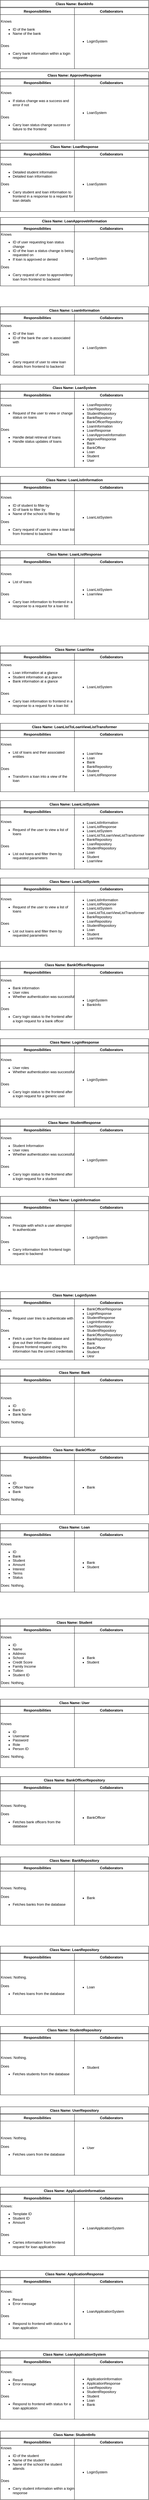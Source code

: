 <mxfile version="14.7.7" type="device"><diagram id="I1L79uEbtIyQmT-aTAk7" name="Page-1"><mxGraphModel dx="1117" dy="539" grid="1" gridSize="10" guides="1" tooltips="1" connect="1" arrows="1" fold="1" page="1" pageScale="1" pageWidth="850" pageHeight="1100" math="0" shadow="0"><root><mxCell id="0"/><mxCell id="1" parent="0"/><mxCell id="klX9z0tiZ3NOGeeP9nw8-1" value="Class Name: BankInfo" style="swimlane;" vertex="1" parent="1"><mxGeometry x="90" y="100" width="500" height="230" as="geometry"/></mxCell><mxCell id="klX9z0tiZ3NOGeeP9nw8-2" value="Collaborators" style="swimlane;" vertex="1" parent="klX9z0tiZ3NOGeeP9nw8-1"><mxGeometry x="250" y="25" width="250" height="205" as="geometry"/></mxCell><mxCell id="klX9z0tiZ3NOGeeP9nw8-3" value="&lt;ul&gt;&lt;li&gt;LoginSystem&lt;/li&gt;&lt;/ul&gt;" style="text;html=1;strokeColor=none;fillColor=none;align=left;verticalAlign=middle;whiteSpace=wrap;rounded=0;" vertex="1" parent="klX9z0tiZ3NOGeeP9nw8-2"><mxGeometry y="25" width="250" height="175" as="geometry"/></mxCell><mxCell id="klX9z0tiZ3NOGeeP9nw8-4" value="Responsibilities" style="swimlane;" vertex="1" parent="klX9z0tiZ3NOGeeP9nw8-1"><mxGeometry y="25" width="250" height="205" as="geometry"/></mxCell><mxCell id="klX9z0tiZ3NOGeeP9nw8-5" value="Knows&lt;br&gt;&lt;ul&gt;&lt;li&gt;ID of the bank&lt;/li&gt;&lt;li&gt;Name of the bank&lt;/li&gt;&lt;/ul&gt;&lt;br&gt;Does&lt;br&gt;&lt;ul&gt;&lt;li&gt;Carry bank information within a login response&lt;/li&gt;&lt;/ul&gt;" style="text;html=1;strokeColor=none;fillColor=none;align=left;verticalAlign=middle;whiteSpace=wrap;rounded=0;" vertex="1" parent="klX9z0tiZ3NOGeeP9nw8-4"><mxGeometry y="25" width="250" height="175" as="geometry"/></mxCell><mxCell id="klX9z0tiZ3NOGeeP9nw8-6" value="Class Name: ApproveResponse" style="swimlane;" vertex="1" parent="1"><mxGeometry x="90" y="340" width="500" height="230" as="geometry"/></mxCell><mxCell id="klX9z0tiZ3NOGeeP9nw8-7" value="Collaborators" style="swimlane;" vertex="1" parent="klX9z0tiZ3NOGeeP9nw8-6"><mxGeometry x="250" y="25" width="250" height="205" as="geometry"/></mxCell><mxCell id="klX9z0tiZ3NOGeeP9nw8-8" value="&lt;ul&gt;&lt;li&gt;LoanSystem&lt;/li&gt;&lt;/ul&gt;" style="text;html=1;strokeColor=none;fillColor=none;align=left;verticalAlign=middle;whiteSpace=wrap;rounded=0;" vertex="1" parent="klX9z0tiZ3NOGeeP9nw8-7"><mxGeometry y="25" width="250" height="175" as="geometry"/></mxCell><mxCell id="klX9z0tiZ3NOGeeP9nw8-9" value="Responsibilities" style="swimlane;" vertex="1" parent="klX9z0tiZ3NOGeeP9nw8-6"><mxGeometry y="25" width="250" height="205" as="geometry"/></mxCell><mxCell id="klX9z0tiZ3NOGeeP9nw8-10" value="Knows&lt;br&gt;&lt;ul&gt;&lt;li&gt;If status change was a success and error if not&lt;/li&gt;&lt;/ul&gt;&lt;br&gt;Does&lt;br&gt;&lt;ul&gt;&lt;li&gt;Carry loan status change success or failure to the frontend&lt;/li&gt;&lt;/ul&gt;" style="text;html=1;strokeColor=none;fillColor=none;align=left;verticalAlign=middle;whiteSpace=wrap;rounded=0;" vertex="1" parent="klX9z0tiZ3NOGeeP9nw8-9"><mxGeometry y="25" width="250" height="175" as="geometry"/></mxCell><mxCell id="klX9z0tiZ3NOGeeP9nw8-11" value="Class Name: LoanResponse" style="swimlane;" vertex="1" parent="1"><mxGeometry x="90" y="580" width="500" height="230" as="geometry"/></mxCell><mxCell id="klX9z0tiZ3NOGeeP9nw8-12" value="Collaborators" style="swimlane;" vertex="1" parent="klX9z0tiZ3NOGeeP9nw8-11"><mxGeometry x="250" y="25" width="250" height="205" as="geometry"/></mxCell><mxCell id="klX9z0tiZ3NOGeeP9nw8-13" value="&lt;ul&gt;&lt;li&gt;LoanSystem&lt;/li&gt;&lt;/ul&gt;" style="text;html=1;strokeColor=none;fillColor=none;align=left;verticalAlign=middle;whiteSpace=wrap;rounded=0;" vertex="1" parent="klX9z0tiZ3NOGeeP9nw8-12"><mxGeometry y="25" width="250" height="175" as="geometry"/></mxCell><mxCell id="klX9z0tiZ3NOGeeP9nw8-14" value="Responsibilities" style="swimlane;" vertex="1" parent="klX9z0tiZ3NOGeeP9nw8-11"><mxGeometry y="25" width="250" height="205" as="geometry"/></mxCell><mxCell id="klX9z0tiZ3NOGeeP9nw8-15" value="Knows&lt;br&gt;&lt;ul&gt;&lt;li&gt;Detailed student information&lt;/li&gt;&lt;li&gt;Detailed loan information&lt;/li&gt;&lt;/ul&gt;Does&lt;br&gt;&lt;ul&gt;&lt;li&gt;Carry student and loan information to frontend in a response to a request for loan details&lt;/li&gt;&lt;/ul&gt;" style="text;html=1;strokeColor=none;fillColor=none;align=left;verticalAlign=middle;whiteSpace=wrap;rounded=0;" vertex="1" parent="klX9z0tiZ3NOGeeP9nw8-14"><mxGeometry y="25" width="250" height="175" as="geometry"/></mxCell><mxCell id="klX9z0tiZ3NOGeeP9nw8-16" value="Class Name: LoanApproveInformation" style="swimlane;" vertex="1" parent="1"><mxGeometry x="90" y="830" width="500" height="230" as="geometry"/></mxCell><mxCell id="klX9z0tiZ3NOGeeP9nw8-17" value="Collaborators" style="swimlane;" vertex="1" parent="klX9z0tiZ3NOGeeP9nw8-16"><mxGeometry x="250" y="25" width="250" height="205" as="geometry"/></mxCell><mxCell id="klX9z0tiZ3NOGeeP9nw8-18" value="&lt;ul&gt;&lt;li&gt;LoanSystem&lt;/li&gt;&lt;/ul&gt;" style="text;html=1;strokeColor=none;fillColor=none;align=left;verticalAlign=middle;whiteSpace=wrap;rounded=0;" vertex="1" parent="klX9z0tiZ3NOGeeP9nw8-17"><mxGeometry y="25" width="250" height="175" as="geometry"/></mxCell><mxCell id="klX9z0tiZ3NOGeeP9nw8-19" value="Responsibilities" style="swimlane;" vertex="1" parent="klX9z0tiZ3NOGeeP9nw8-16"><mxGeometry y="25" width="250" height="205" as="geometry"/></mxCell><mxCell id="klX9z0tiZ3NOGeeP9nw8-20" value="Knows&lt;br&gt;&lt;ul&gt;&lt;li&gt;ID of user requesting loan status change&lt;/li&gt;&lt;li&gt;ID of the loan a status change is being requested on&lt;/li&gt;&lt;li&gt;If loan is approved or denied&lt;/li&gt;&lt;/ul&gt;Does&lt;br&gt;&lt;ul&gt;&lt;li&gt;Carry request of user to approve/deny loan from frontend to backend&lt;/li&gt;&lt;/ul&gt;" style="text;html=1;strokeColor=none;fillColor=none;align=left;verticalAlign=middle;whiteSpace=wrap;rounded=0;" vertex="1" parent="klX9z0tiZ3NOGeeP9nw8-19"><mxGeometry y="25" width="250" height="175" as="geometry"/></mxCell><mxCell id="klX9z0tiZ3NOGeeP9nw8-21" value="Class Name: LoanInformation" style="swimlane;" vertex="1" parent="1"><mxGeometry x="90" y="1130" width="500" height="230" as="geometry"/></mxCell><mxCell id="klX9z0tiZ3NOGeeP9nw8-22" value="Collaborators" style="swimlane;" vertex="1" parent="klX9z0tiZ3NOGeeP9nw8-21"><mxGeometry x="250" y="25" width="250" height="205" as="geometry"/></mxCell><mxCell id="klX9z0tiZ3NOGeeP9nw8-23" value="&lt;ul&gt;&lt;li&gt;LoanSystem&lt;/li&gt;&lt;/ul&gt;" style="text;html=1;strokeColor=none;fillColor=none;align=left;verticalAlign=middle;whiteSpace=wrap;rounded=0;" vertex="1" parent="klX9z0tiZ3NOGeeP9nw8-22"><mxGeometry y="25" width="250" height="175" as="geometry"/></mxCell><mxCell id="klX9z0tiZ3NOGeeP9nw8-24" value="Responsibilities" style="swimlane;" vertex="1" parent="klX9z0tiZ3NOGeeP9nw8-21"><mxGeometry y="25" width="250" height="205" as="geometry"/></mxCell><mxCell id="klX9z0tiZ3NOGeeP9nw8-25" value="Knows&lt;br&gt;&lt;ul&gt;&lt;li&gt;ID of the loan&lt;/li&gt;&lt;li&gt;ID of the bank the user is associated with&lt;/li&gt;&lt;/ul&gt;&lt;br&gt;Does&lt;br&gt;&lt;ul&gt;&lt;li&gt;Carry request of user to view loan details from frontend to backend&lt;/li&gt;&lt;/ul&gt;" style="text;html=1;strokeColor=none;fillColor=none;align=left;verticalAlign=middle;whiteSpace=wrap;rounded=0;" vertex="1" parent="klX9z0tiZ3NOGeeP9nw8-24"><mxGeometry y="25" width="250" height="175" as="geometry"/></mxCell><mxCell id="klX9z0tiZ3NOGeeP9nw8-26" value="Class Name: LoanSystem" style="swimlane;" vertex="1" parent="1"><mxGeometry x="90" y="1390" width="500" height="280" as="geometry"/></mxCell><mxCell id="klX9z0tiZ3NOGeeP9nw8-27" value="Collaborators" style="swimlane;" vertex="1" parent="klX9z0tiZ3NOGeeP9nw8-26"><mxGeometry x="250" y="25" width="250" height="255" as="geometry"/></mxCell><mxCell id="klX9z0tiZ3NOGeeP9nw8-28" value="&lt;ul&gt;&lt;li&gt;LoanRepository&lt;/li&gt;&lt;li&gt;UserRepository&lt;/li&gt;&lt;li&gt;StudentRepository&lt;/li&gt;&lt;li&gt;BankRepository&lt;/li&gt;&lt;li&gt;BankOfficerRepository&lt;/li&gt;&lt;li&gt;LoanInformation&lt;/li&gt;&lt;li&gt;LoanResponse&lt;/li&gt;&lt;li&gt;LoanApproveInformation&lt;/li&gt;&lt;li&gt;ApproveResponse&lt;/li&gt;&lt;li&gt;Bank&lt;/li&gt;&lt;li&gt;BankOfficer&lt;/li&gt;&lt;li&gt;Loan&lt;/li&gt;&lt;li&gt;Student&lt;/li&gt;&lt;li&gt;User&lt;/li&gt;&lt;/ul&gt;" style="text;html=1;strokeColor=none;fillColor=none;align=left;verticalAlign=middle;whiteSpace=wrap;rounded=0;" vertex="1" parent="klX9z0tiZ3NOGeeP9nw8-27"><mxGeometry y="25" width="250" height="225" as="geometry"/></mxCell><mxCell id="klX9z0tiZ3NOGeeP9nw8-29" value="Responsibilities" style="swimlane;" vertex="1" parent="klX9z0tiZ3NOGeeP9nw8-26"><mxGeometry y="25" width="250" height="255" as="geometry"/></mxCell><mxCell id="klX9z0tiZ3NOGeeP9nw8-30" value="Knows&lt;br&gt;&lt;ul&gt;&lt;li&gt;Request of the user to view or change status on loans&lt;/li&gt;&lt;/ul&gt;&lt;br&gt;Does&lt;br&gt;&lt;ul&gt;&lt;li&gt;Handle detail retrieval of loans&lt;/li&gt;&lt;li&gt;Handle status updates of loans&lt;/li&gt;&lt;/ul&gt;" style="text;html=1;strokeColor=none;fillColor=none;align=left;verticalAlign=middle;whiteSpace=wrap;rounded=0;" vertex="1" parent="klX9z0tiZ3NOGeeP9nw8-29"><mxGeometry y="25" width="250" height="175" as="geometry"/></mxCell><mxCell id="klX9z0tiZ3NOGeeP9nw8-81" value="Class Name: LoanListInformation" style="swimlane;" vertex="1" parent="1"><mxGeometry x="90" y="1700" width="500" height="230" as="geometry"/></mxCell><mxCell id="klX9z0tiZ3NOGeeP9nw8-82" value="Collaborators" style="swimlane;" vertex="1" parent="klX9z0tiZ3NOGeeP9nw8-81"><mxGeometry x="250" y="25" width="250" height="205" as="geometry"/></mxCell><mxCell id="klX9z0tiZ3NOGeeP9nw8-83" value="&lt;ul&gt;&lt;li&gt;LoanListSystem&lt;/li&gt;&lt;/ul&gt;" style="text;html=1;strokeColor=none;fillColor=none;align=left;verticalAlign=middle;whiteSpace=wrap;rounded=0;" vertex="1" parent="klX9z0tiZ3NOGeeP9nw8-82"><mxGeometry y="25" width="250" height="175" as="geometry"/></mxCell><mxCell id="klX9z0tiZ3NOGeeP9nw8-84" value="Responsibilities" style="swimlane;" vertex="1" parent="klX9z0tiZ3NOGeeP9nw8-81"><mxGeometry y="25" width="250" height="205" as="geometry"/></mxCell><mxCell id="klX9z0tiZ3NOGeeP9nw8-85" value="Knows&lt;br&gt;&lt;ul&gt;&lt;li&gt;ID of student to filter by&lt;/li&gt;&lt;li&gt;ID of bank to filter by&lt;/li&gt;&lt;li&gt;Name of the school to filter by&lt;/li&gt;&lt;/ul&gt;Does&lt;br&gt;&lt;ul&gt;&lt;li&gt;Carry request of user to view a loan list from frontend to backend&lt;/li&gt;&lt;/ul&gt;" style="text;html=1;strokeColor=none;fillColor=none;align=left;verticalAlign=middle;whiteSpace=wrap;rounded=0;" vertex="1" parent="klX9z0tiZ3NOGeeP9nw8-84"><mxGeometry y="25" width="250" height="175" as="geometry"/></mxCell><mxCell id="klX9z0tiZ3NOGeeP9nw8-86" value="Class Name: LoanListResponse" style="swimlane;" vertex="1" parent="1"><mxGeometry x="90" y="1950" width="500" height="230" as="geometry"/></mxCell><mxCell id="klX9z0tiZ3NOGeeP9nw8-87" value="Collaborators" style="swimlane;" vertex="1" parent="klX9z0tiZ3NOGeeP9nw8-86"><mxGeometry x="250" y="25" width="250" height="205" as="geometry"/></mxCell><mxCell id="klX9z0tiZ3NOGeeP9nw8-88" value="&lt;ul&gt;&lt;li&gt;LoanListSystem&lt;/li&gt;&lt;li&gt;LoanView&lt;/li&gt;&lt;/ul&gt;" style="text;html=1;strokeColor=none;fillColor=none;align=left;verticalAlign=middle;whiteSpace=wrap;rounded=0;" vertex="1" parent="klX9z0tiZ3NOGeeP9nw8-87"><mxGeometry y="25" width="250" height="175" as="geometry"/></mxCell><mxCell id="klX9z0tiZ3NOGeeP9nw8-89" value="Responsibilities" style="swimlane;" vertex="1" parent="klX9z0tiZ3NOGeeP9nw8-86"><mxGeometry y="25" width="250" height="205" as="geometry"/></mxCell><mxCell id="klX9z0tiZ3NOGeeP9nw8-90" value="Knows&lt;br&gt;&lt;ul&gt;&lt;li&gt;List of loans&lt;/li&gt;&lt;/ul&gt;&lt;br&gt;Does&lt;br&gt;&lt;ul&gt;&lt;li&gt;Carry loan information to frontend in a response to a request for a loan list&lt;/li&gt;&lt;/ul&gt;" style="text;html=1;strokeColor=none;fillColor=none;align=left;verticalAlign=middle;whiteSpace=wrap;rounded=0;" vertex="1" parent="klX9z0tiZ3NOGeeP9nw8-89"><mxGeometry y="25" width="250" height="175" as="geometry"/></mxCell><mxCell id="klX9z0tiZ3NOGeeP9nw8-91" value="Class Name: LoanView" style="swimlane;" vertex="1" parent="1"><mxGeometry x="90" y="2270" width="500" height="230" as="geometry"/></mxCell><mxCell id="klX9z0tiZ3NOGeeP9nw8-92" value="Collaborators" style="swimlane;" vertex="1" parent="klX9z0tiZ3NOGeeP9nw8-91"><mxGeometry x="250" y="25" width="250" height="205" as="geometry"/></mxCell><mxCell id="klX9z0tiZ3NOGeeP9nw8-93" value="&lt;ul&gt;&lt;li&gt;LoanListSystem&lt;br&gt;&lt;/li&gt;&lt;/ul&gt;" style="text;html=1;strokeColor=none;fillColor=none;align=left;verticalAlign=middle;whiteSpace=wrap;rounded=0;" vertex="1" parent="klX9z0tiZ3NOGeeP9nw8-92"><mxGeometry y="25" width="250" height="175" as="geometry"/></mxCell><mxCell id="klX9z0tiZ3NOGeeP9nw8-94" value="Responsibilities" style="swimlane;" vertex="1" parent="klX9z0tiZ3NOGeeP9nw8-91"><mxGeometry y="25" width="250" height="205" as="geometry"/></mxCell><mxCell id="klX9z0tiZ3NOGeeP9nw8-95" value="Knows&lt;br&gt;&lt;ul&gt;&lt;li&gt;Loan information at a glance&lt;/li&gt;&lt;li&gt;Student information at a glance&lt;/li&gt;&lt;li&gt;Bank information at a glance&lt;/li&gt;&lt;/ul&gt;&lt;br&gt;Does&lt;br&gt;&lt;ul&gt;&lt;li&gt;Carry loan information to frontend in a response to a request for a loan list&lt;/li&gt;&lt;/ul&gt;" style="text;html=1;strokeColor=none;fillColor=none;align=left;verticalAlign=middle;whiteSpace=wrap;rounded=0;" vertex="1" parent="klX9z0tiZ3NOGeeP9nw8-94"><mxGeometry y="25" width="250" height="175" as="geometry"/></mxCell><mxCell id="klX9z0tiZ3NOGeeP9nw8-96" value="Class Name: LoanListToLoanViewListTransformer" style="swimlane;" vertex="1" parent="1"><mxGeometry x="90" y="2530" width="500" height="230" as="geometry"/></mxCell><mxCell id="klX9z0tiZ3NOGeeP9nw8-97" value="Collaborators" style="swimlane;" vertex="1" parent="klX9z0tiZ3NOGeeP9nw8-96"><mxGeometry x="250" y="25" width="250" height="205" as="geometry"/></mxCell><mxCell id="klX9z0tiZ3NOGeeP9nw8-98" value="&lt;ul&gt;&lt;li&gt;LoanView&lt;br&gt;&lt;/li&gt;&lt;li&gt;Loan&lt;/li&gt;&lt;li&gt;Bank&lt;/li&gt;&lt;li&gt;BankRepository&lt;/li&gt;&lt;li&gt;Student&lt;/li&gt;&lt;li&gt;LoanListResponse&lt;/li&gt;&lt;/ul&gt;" style="text;html=1;strokeColor=none;fillColor=none;align=left;verticalAlign=middle;whiteSpace=wrap;rounded=0;" vertex="1" parent="klX9z0tiZ3NOGeeP9nw8-97"><mxGeometry y="25" width="250" height="175" as="geometry"/></mxCell><mxCell id="klX9z0tiZ3NOGeeP9nw8-99" value="Responsibilities" style="swimlane;" vertex="1" parent="klX9z0tiZ3NOGeeP9nw8-96"><mxGeometry y="25" width="250" height="205" as="geometry"/></mxCell><mxCell id="klX9z0tiZ3NOGeeP9nw8-100" value="Knows&lt;br&gt;&lt;ul&gt;&lt;li&gt;List of loans and their associated entities&lt;/li&gt;&lt;/ul&gt;&lt;br&gt;Does&lt;br&gt;&lt;ul&gt;&lt;li&gt;Transform a loan into a view of the loan&lt;/li&gt;&lt;/ul&gt;" style="text;html=1;strokeColor=none;fillColor=none;align=left;verticalAlign=middle;whiteSpace=wrap;rounded=0;" vertex="1" parent="klX9z0tiZ3NOGeeP9nw8-99"><mxGeometry y="25" width="250" height="175" as="geometry"/></mxCell><mxCell id="klX9z0tiZ3NOGeeP9nw8-101" value="Class Name: LoanListSystem" style="swimlane;" vertex="1" parent="1"><mxGeometry x="90" y="2790" width="500" height="230" as="geometry"/></mxCell><mxCell id="klX9z0tiZ3NOGeeP9nw8-102" value="Collaborators" style="swimlane;" vertex="1" parent="klX9z0tiZ3NOGeeP9nw8-101"><mxGeometry x="250" y="25" width="250" height="205" as="geometry"/></mxCell><mxCell id="klX9z0tiZ3NOGeeP9nw8-103" value="&lt;ul&gt;&lt;li&gt;LoanListInformation&lt;/li&gt;&lt;li&gt;LoanListResponse&lt;/li&gt;&lt;li&gt;LoanListSystem&lt;/li&gt;&lt;li&gt;LoanListToLoanViewListTransformer&lt;/li&gt;&lt;li&gt;BankRepository&lt;/li&gt;&lt;li&gt;LoanRepository&lt;/li&gt;&lt;li&gt;StudentRepository&lt;/li&gt;&lt;li&gt;Loan&lt;/li&gt;&lt;li&gt;Student&lt;/li&gt;&lt;li&gt;LoanView&lt;/li&gt;&lt;/ul&gt;" style="text;html=1;strokeColor=none;fillColor=none;align=left;verticalAlign=middle;whiteSpace=wrap;rounded=0;" vertex="1" parent="klX9z0tiZ3NOGeeP9nw8-102"><mxGeometry y="25" width="250" height="175" as="geometry"/></mxCell><mxCell id="klX9z0tiZ3NOGeeP9nw8-104" value="Responsibilities" style="swimlane;" vertex="1" parent="klX9z0tiZ3NOGeeP9nw8-101"><mxGeometry y="25" width="250" height="205" as="geometry"/></mxCell><mxCell id="klX9z0tiZ3NOGeeP9nw8-105" value="Knows&lt;br&gt;&lt;ul&gt;&lt;li&gt;Request of the user to view a list of loans&lt;br&gt;&lt;/li&gt;&lt;/ul&gt;&lt;br&gt;Does&lt;br&gt;&lt;ul&gt;&lt;li&gt;List out loans and filter them by requested parameters&lt;/li&gt;&lt;/ul&gt;" style="text;html=1;strokeColor=none;fillColor=none;align=left;verticalAlign=middle;whiteSpace=wrap;rounded=0;" vertex="1" parent="klX9z0tiZ3NOGeeP9nw8-104"><mxGeometry y="25" width="250" height="175" as="geometry"/></mxCell><mxCell id="klX9z0tiZ3NOGeeP9nw8-111" value="Class Name: LoanListSystem" style="swimlane;" vertex="1" parent="1"><mxGeometry x="90" y="3050" width="500" height="230" as="geometry"/></mxCell><mxCell id="klX9z0tiZ3NOGeeP9nw8-112" value="Collaborators" style="swimlane;" vertex="1" parent="klX9z0tiZ3NOGeeP9nw8-111"><mxGeometry x="250" y="25" width="250" height="205" as="geometry"/></mxCell><mxCell id="klX9z0tiZ3NOGeeP9nw8-113" value="&lt;ul&gt;&lt;li&gt;LoanListInformation&lt;/li&gt;&lt;li&gt;LoanListResponse&lt;/li&gt;&lt;li&gt;LoanListSystem&lt;/li&gt;&lt;li&gt;LoanListToLoanViewListTransformer&lt;/li&gt;&lt;li&gt;BankRepository&lt;/li&gt;&lt;li&gt;LoanRepository&lt;/li&gt;&lt;li&gt;StudentRepository&lt;/li&gt;&lt;li&gt;Loan&lt;/li&gt;&lt;li&gt;Student&lt;/li&gt;&lt;li&gt;LoanView&lt;/li&gt;&lt;/ul&gt;" style="text;html=1;strokeColor=none;fillColor=none;align=left;verticalAlign=middle;whiteSpace=wrap;rounded=0;" vertex="1" parent="klX9z0tiZ3NOGeeP9nw8-112"><mxGeometry y="25" width="250" height="175" as="geometry"/></mxCell><mxCell id="klX9z0tiZ3NOGeeP9nw8-114" value="Responsibilities" style="swimlane;" vertex="1" parent="klX9z0tiZ3NOGeeP9nw8-111"><mxGeometry y="25" width="250" height="205" as="geometry"/></mxCell><mxCell id="klX9z0tiZ3NOGeeP9nw8-115" value="Knows&lt;br&gt;&lt;ul&gt;&lt;li&gt;Request of the user to view a list of loans&lt;br&gt;&lt;/li&gt;&lt;/ul&gt;&lt;br&gt;Does&lt;br&gt;&lt;ul&gt;&lt;li&gt;List out loans and filter them by requested parameters&lt;/li&gt;&lt;/ul&gt;" style="text;html=1;strokeColor=none;fillColor=none;align=left;verticalAlign=middle;whiteSpace=wrap;rounded=0;" vertex="1" parent="klX9z0tiZ3NOGeeP9nw8-114"><mxGeometry y="25" width="250" height="175" as="geometry"/></mxCell><mxCell id="klX9z0tiZ3NOGeeP9nw8-121" value="Class Name: BankOfficerResponse" style="swimlane;" vertex="1" parent="1"><mxGeometry x="90" y="3330" width="500" height="230" as="geometry"/></mxCell><mxCell id="klX9z0tiZ3NOGeeP9nw8-122" value="Collaborators" style="swimlane;" vertex="1" parent="klX9z0tiZ3NOGeeP9nw8-121"><mxGeometry x="250" y="25" width="250" height="205" as="geometry"/></mxCell><mxCell id="klX9z0tiZ3NOGeeP9nw8-123" value="&lt;ul&gt;&lt;li&gt;LoginSystem&lt;/li&gt;&lt;li&gt;BankInfo&lt;/li&gt;&lt;/ul&gt;" style="text;html=1;strokeColor=none;fillColor=none;align=left;verticalAlign=middle;whiteSpace=wrap;rounded=0;" vertex="1" parent="klX9z0tiZ3NOGeeP9nw8-122"><mxGeometry y="25" width="250" height="175" as="geometry"/></mxCell><mxCell id="klX9z0tiZ3NOGeeP9nw8-124" value="Responsibilities" style="swimlane;" vertex="1" parent="klX9z0tiZ3NOGeeP9nw8-121"><mxGeometry y="25" width="250" height="205" as="geometry"/></mxCell><mxCell id="klX9z0tiZ3NOGeeP9nw8-125" value="Knows&lt;br&gt;&lt;ul&gt;&lt;li&gt;Bank information&lt;/li&gt;&lt;li&gt;User roles&lt;/li&gt;&lt;li&gt;Whether authentication was successful&lt;/li&gt;&lt;/ul&gt;&lt;br&gt;Does&lt;br&gt;&lt;ul&gt;&lt;li&gt;Carry login status to the frontend after a login request for a bank officer&lt;/li&gt;&lt;/ul&gt;" style="text;html=1;strokeColor=none;fillColor=none;align=left;verticalAlign=middle;whiteSpace=wrap;rounded=0;" vertex="1" parent="klX9z0tiZ3NOGeeP9nw8-124"><mxGeometry y="25" width="250" height="175" as="geometry"/></mxCell><mxCell id="klX9z0tiZ3NOGeeP9nw8-131" value="Class Name: LoginResponse" style="swimlane;" vertex="1" parent="1"><mxGeometry x="90" y="3590" width="500" height="230" as="geometry"/></mxCell><mxCell id="klX9z0tiZ3NOGeeP9nw8-132" value="Collaborators" style="swimlane;" vertex="1" parent="klX9z0tiZ3NOGeeP9nw8-131"><mxGeometry x="250" y="25" width="250" height="205" as="geometry"/></mxCell><mxCell id="klX9z0tiZ3NOGeeP9nw8-133" value="&lt;ul&gt;&lt;li&gt;LoginSystem&lt;/li&gt;&lt;/ul&gt;" style="text;html=1;strokeColor=none;fillColor=none;align=left;verticalAlign=middle;whiteSpace=wrap;rounded=0;" vertex="1" parent="klX9z0tiZ3NOGeeP9nw8-132"><mxGeometry y="25" width="250" height="175" as="geometry"/></mxCell><mxCell id="klX9z0tiZ3NOGeeP9nw8-134" value="Responsibilities" style="swimlane;" vertex="1" parent="klX9z0tiZ3NOGeeP9nw8-131"><mxGeometry y="25" width="250" height="205" as="geometry"/></mxCell><mxCell id="klX9z0tiZ3NOGeeP9nw8-135" value="Knows&lt;br&gt;&lt;ul&gt;&lt;li&gt;&lt;span&gt;User roles&lt;/span&gt;&lt;br&gt;&lt;/li&gt;&lt;li&gt;Whether authentication was successful&lt;/li&gt;&lt;/ul&gt;&lt;br&gt;Does&lt;br&gt;&lt;ul&gt;&lt;li&gt;Carry login status to the frontend after a login request for a generic user&lt;/li&gt;&lt;/ul&gt;" style="text;html=1;strokeColor=none;fillColor=none;align=left;verticalAlign=middle;whiteSpace=wrap;rounded=0;" vertex="1" parent="klX9z0tiZ3NOGeeP9nw8-134"><mxGeometry y="25" width="250" height="175" as="geometry"/></mxCell><mxCell id="klX9z0tiZ3NOGeeP9nw8-136" value="Class Name: StudentResponse" style="swimlane;" vertex="1" parent="1"><mxGeometry x="90" y="3860" width="500" height="230" as="geometry"/></mxCell><mxCell id="klX9z0tiZ3NOGeeP9nw8-137" value="Collaborators" style="swimlane;" vertex="1" parent="klX9z0tiZ3NOGeeP9nw8-136"><mxGeometry x="250" y="25" width="250" height="205" as="geometry"/></mxCell><mxCell id="klX9z0tiZ3NOGeeP9nw8-138" value="&lt;ul&gt;&lt;li&gt;LoginSystem&lt;/li&gt;&lt;/ul&gt;" style="text;html=1;strokeColor=none;fillColor=none;align=left;verticalAlign=middle;whiteSpace=wrap;rounded=0;" vertex="1" parent="klX9z0tiZ3NOGeeP9nw8-137"><mxGeometry y="25" width="250" height="175" as="geometry"/></mxCell><mxCell id="klX9z0tiZ3NOGeeP9nw8-139" value="Responsibilities" style="swimlane;" vertex="1" parent="klX9z0tiZ3NOGeeP9nw8-136"><mxGeometry y="25" width="250" height="205" as="geometry"/></mxCell><mxCell id="klX9z0tiZ3NOGeeP9nw8-140" value="Knows&lt;br&gt;&lt;ul&gt;&lt;li&gt;&lt;span&gt;Student Information&lt;/span&gt;&lt;/li&gt;&lt;li&gt;&lt;span&gt;User roles&lt;/span&gt;&lt;br&gt;&lt;/li&gt;&lt;li&gt;Whether authentication was successful&lt;/li&gt;&lt;/ul&gt;&lt;br&gt;Does&lt;br&gt;&lt;ul&gt;&lt;li&gt;Carry login status to the frontend after a login request for a student&lt;/li&gt;&lt;/ul&gt;" style="text;html=1;strokeColor=none;fillColor=none;align=left;verticalAlign=middle;whiteSpace=wrap;rounded=0;" vertex="1" parent="klX9z0tiZ3NOGeeP9nw8-139"><mxGeometry y="25" width="250" height="175" as="geometry"/></mxCell><mxCell id="klX9z0tiZ3NOGeeP9nw8-141" value="Class Name: LoginInformation" style="swimlane;" vertex="1" parent="1"><mxGeometry x="90" y="4120" width="500" height="230" as="geometry"/></mxCell><mxCell id="klX9z0tiZ3NOGeeP9nw8-142" value="Collaborators" style="swimlane;" vertex="1" parent="klX9z0tiZ3NOGeeP9nw8-141"><mxGeometry x="250" y="25" width="250" height="205" as="geometry"/></mxCell><mxCell id="klX9z0tiZ3NOGeeP9nw8-143" value="&lt;ul&gt;&lt;li&gt;LoginSystem&lt;/li&gt;&lt;/ul&gt;" style="text;html=1;strokeColor=none;fillColor=none;align=left;verticalAlign=middle;whiteSpace=wrap;rounded=0;" vertex="1" parent="klX9z0tiZ3NOGeeP9nw8-142"><mxGeometry y="25" width="250" height="175" as="geometry"/></mxCell><mxCell id="klX9z0tiZ3NOGeeP9nw8-144" value="Responsibilities" style="swimlane;" vertex="1" parent="klX9z0tiZ3NOGeeP9nw8-141"><mxGeometry y="25" width="250" height="205" as="geometry"/></mxCell><mxCell id="klX9z0tiZ3NOGeeP9nw8-145" value="Knows&lt;br&gt;&lt;ul&gt;&lt;li&gt;Principle with which a user attempted to authenticate&lt;/li&gt;&lt;/ul&gt;&lt;br&gt;Does&lt;br&gt;&lt;ul&gt;&lt;li&gt;Carry information from frontend login request to backend&lt;/li&gt;&lt;/ul&gt;" style="text;html=1;strokeColor=none;fillColor=none;align=left;verticalAlign=middle;whiteSpace=wrap;rounded=0;" vertex="1" parent="klX9z0tiZ3NOGeeP9nw8-144"><mxGeometry y="25" width="250" height="175" as="geometry"/></mxCell><mxCell id="klX9z0tiZ3NOGeeP9nw8-146" value="Class Name: LoginSysten" style="swimlane;" vertex="1" parent="1"><mxGeometry x="90" y="4440" width="500" height="230" as="geometry"/></mxCell><mxCell id="klX9z0tiZ3NOGeeP9nw8-147" value="Collaborators" style="swimlane;" vertex="1" parent="klX9z0tiZ3NOGeeP9nw8-146"><mxGeometry x="250" y="25" width="250" height="205" as="geometry"/></mxCell><mxCell id="klX9z0tiZ3NOGeeP9nw8-148" value="&lt;ul&gt;&lt;li&gt;BankOfficerResponse&lt;/li&gt;&lt;li&gt;LoginResponse&lt;/li&gt;&lt;li&gt;StudentResponse&lt;/li&gt;&lt;li&gt;LoginInformation&lt;/li&gt;&lt;li&gt;UserRepository&lt;/li&gt;&lt;li&gt;StudentRepository&lt;/li&gt;&lt;li&gt;BankOfficerRepository&lt;/li&gt;&lt;li&gt;BankRepository&lt;/li&gt;&lt;li&gt;Bank&lt;/li&gt;&lt;li&gt;BankOfficer&lt;/li&gt;&lt;li&gt;Student&lt;/li&gt;&lt;li&gt;Uesr&lt;/li&gt;&lt;/ul&gt;" style="text;html=1;strokeColor=none;fillColor=none;align=left;verticalAlign=middle;whiteSpace=wrap;rounded=0;" vertex="1" parent="klX9z0tiZ3NOGeeP9nw8-147"><mxGeometry y="25" width="250" height="175" as="geometry"/></mxCell><mxCell id="klX9z0tiZ3NOGeeP9nw8-149" value="Responsibilities" style="swimlane;" vertex="1" parent="klX9z0tiZ3NOGeeP9nw8-146"><mxGeometry y="25" width="250" height="205" as="geometry"/></mxCell><mxCell id="klX9z0tiZ3NOGeeP9nw8-150" value="Knows&lt;br&gt;&lt;ul&gt;&lt;li&gt;Request user tries to authenticate with&lt;/li&gt;&lt;/ul&gt;&lt;br&gt;Does&lt;br&gt;&lt;ul&gt;&lt;li&gt;Fetch a user from the database and give out their information&lt;/li&gt;&lt;li&gt;Ensure frontend request using this information has the correct credentials&lt;/li&gt;&lt;/ul&gt;" style="text;html=1;strokeColor=none;fillColor=none;align=left;verticalAlign=middle;whiteSpace=wrap;rounded=0;" vertex="1" parent="klX9z0tiZ3NOGeeP9nw8-149"><mxGeometry y="25" width="250" height="175" as="geometry"/></mxCell><mxCell id="klX9z0tiZ3NOGeeP9nw8-151" value="Class Name: Bank" style="swimlane;" vertex="1" parent="1"><mxGeometry x="90" y="4700" width="500" height="230" as="geometry"/></mxCell><mxCell id="klX9z0tiZ3NOGeeP9nw8-152" value="Collaborators" style="swimlane;" vertex="1" parent="klX9z0tiZ3NOGeeP9nw8-151"><mxGeometry x="250" y="25" width="250" height="205" as="geometry"/></mxCell><mxCell id="klX9z0tiZ3NOGeeP9nw8-154" value="Responsibilities" style="swimlane;" vertex="1" parent="klX9z0tiZ3NOGeeP9nw8-151"><mxGeometry y="25" width="250" height="205" as="geometry"/></mxCell><mxCell id="klX9z0tiZ3NOGeeP9nw8-155" value="Knows&lt;br&gt;&lt;ul&gt;&lt;li&gt;ID&lt;/li&gt;&lt;li&gt;Bank ID&lt;/li&gt;&lt;li&gt;Bank Name&lt;/li&gt;&lt;/ul&gt;Does:&amp;nbsp;&lt;span&gt;Nothing.&lt;/span&gt;" style="text;html=1;strokeColor=none;fillColor=none;align=left;verticalAlign=middle;whiteSpace=wrap;rounded=0;" vertex="1" parent="klX9z0tiZ3NOGeeP9nw8-154"><mxGeometry y="25" width="250" height="175" as="geometry"/></mxCell><mxCell id="klX9z0tiZ3NOGeeP9nw8-156" value="Class Name: BankOfficer" style="swimlane;" vertex="1" parent="1"><mxGeometry x="90" y="4960" width="500" height="230" as="geometry"/></mxCell><mxCell id="klX9z0tiZ3NOGeeP9nw8-157" value="Collaborators" style="swimlane;" vertex="1" parent="klX9z0tiZ3NOGeeP9nw8-156"><mxGeometry x="250" y="25" width="250" height="205" as="geometry"/></mxCell><mxCell id="klX9z0tiZ3NOGeeP9nw8-164" value="&lt;ul&gt;&lt;li&gt;Bank&lt;/li&gt;&lt;/ul&gt;" style="text;html=1;strokeColor=none;fillColor=none;align=left;verticalAlign=middle;whiteSpace=wrap;rounded=0;" vertex="1" parent="klX9z0tiZ3NOGeeP9nw8-157"><mxGeometry y="25" width="250" height="175" as="geometry"/></mxCell><mxCell id="klX9z0tiZ3NOGeeP9nw8-158" value="Responsibilities" style="swimlane;" vertex="1" parent="klX9z0tiZ3NOGeeP9nw8-156"><mxGeometry y="25" width="250" height="205" as="geometry"/></mxCell><mxCell id="klX9z0tiZ3NOGeeP9nw8-159" value="Knows&lt;br&gt;&lt;ul&gt;&lt;li&gt;ID&lt;br&gt;&lt;/li&gt;&lt;li&gt;Officer Name&lt;/li&gt;&lt;li&gt;Bank&lt;/li&gt;&lt;/ul&gt;Does:&amp;nbsp;&lt;span&gt;Nothing.&lt;/span&gt;" style="text;html=1;strokeColor=none;fillColor=none;align=left;verticalAlign=middle;whiteSpace=wrap;rounded=0;" vertex="1" parent="klX9z0tiZ3NOGeeP9nw8-158"><mxGeometry y="25" width="250" height="175" as="geometry"/></mxCell><mxCell id="klX9z0tiZ3NOGeeP9nw8-160" value="Class Name: Loan" style="swimlane;" vertex="1" parent="1"><mxGeometry x="90" y="5220" width="500" height="230" as="geometry"/></mxCell><mxCell id="klX9z0tiZ3NOGeeP9nw8-161" value="Collaborators" style="swimlane;" vertex="1" parent="klX9z0tiZ3NOGeeP9nw8-160"><mxGeometry x="250" y="25" width="250" height="205" as="geometry"/></mxCell><mxCell id="klX9z0tiZ3NOGeeP9nw8-165" value="&lt;ul&gt;&lt;li&gt;Bank&lt;/li&gt;&lt;li&gt;Student&lt;/li&gt;&lt;/ul&gt;" style="text;html=1;strokeColor=none;fillColor=none;align=left;verticalAlign=middle;whiteSpace=wrap;rounded=0;" vertex="1" parent="klX9z0tiZ3NOGeeP9nw8-161"><mxGeometry y="25" width="250" height="175" as="geometry"/></mxCell><mxCell id="klX9z0tiZ3NOGeeP9nw8-162" value="Responsibilities" style="swimlane;" vertex="1" parent="klX9z0tiZ3NOGeeP9nw8-160"><mxGeometry y="25" width="250" height="205" as="geometry"/></mxCell><mxCell id="klX9z0tiZ3NOGeeP9nw8-163" value="Knows&lt;br&gt;&lt;ul&gt;&lt;li&gt;ID&lt;br&gt;&lt;/li&gt;&lt;li&gt;Bank&lt;/li&gt;&lt;li&gt;Student&lt;/li&gt;&lt;li&gt;Amount&lt;/li&gt;&lt;li&gt;Interest&lt;/li&gt;&lt;li&gt;Terms&lt;/li&gt;&lt;li&gt;Status&lt;/li&gt;&lt;/ul&gt;Does:&amp;nbsp;&lt;span&gt;Nothing.&lt;/span&gt;" style="text;html=1;strokeColor=none;fillColor=none;align=left;verticalAlign=middle;whiteSpace=wrap;rounded=0;" vertex="1" parent="klX9z0tiZ3NOGeeP9nw8-162"><mxGeometry y="25" width="250" height="175" as="geometry"/></mxCell><mxCell id="klX9z0tiZ3NOGeeP9nw8-166" value="Class Name: Student" style="swimlane;" vertex="1" parent="1"><mxGeometry x="90" y="5540" width="500" height="230" as="geometry"/></mxCell><mxCell id="klX9z0tiZ3NOGeeP9nw8-167" value="Collaborators" style="swimlane;" vertex="1" parent="klX9z0tiZ3NOGeeP9nw8-166"><mxGeometry x="250" y="25" width="250" height="205" as="geometry"/></mxCell><mxCell id="klX9z0tiZ3NOGeeP9nw8-168" value="&lt;ul&gt;&lt;li&gt;Bank&lt;/li&gt;&lt;li&gt;Student&lt;/li&gt;&lt;/ul&gt;" style="text;html=1;strokeColor=none;fillColor=none;align=left;verticalAlign=middle;whiteSpace=wrap;rounded=0;" vertex="1" parent="klX9z0tiZ3NOGeeP9nw8-167"><mxGeometry y="25" width="250" height="175" as="geometry"/></mxCell><mxCell id="klX9z0tiZ3NOGeeP9nw8-169" value="Responsibilities" style="swimlane;" vertex="1" parent="klX9z0tiZ3NOGeeP9nw8-166"><mxGeometry y="25" width="250" height="205" as="geometry"/></mxCell><mxCell id="klX9z0tiZ3NOGeeP9nw8-170" value="Knows&lt;br&gt;&lt;ul&gt;&lt;li&gt;ID&lt;br&gt;&lt;/li&gt;&lt;li&gt;Name&lt;/li&gt;&lt;li&gt;Address&lt;/li&gt;&lt;li&gt;School&lt;/li&gt;&lt;li&gt;Credit Score&lt;/li&gt;&lt;li&gt;Family Income&lt;/li&gt;&lt;li&gt;Tuition&lt;/li&gt;&lt;li&gt;Student ID&lt;/li&gt;&lt;/ul&gt;Does:&amp;nbsp;&lt;span&gt;Nothing.&lt;/span&gt;" style="text;html=1;strokeColor=none;fillColor=none;align=left;verticalAlign=middle;whiteSpace=wrap;rounded=0;" vertex="1" parent="klX9z0tiZ3NOGeeP9nw8-169"><mxGeometry y="25" width="250" height="175" as="geometry"/></mxCell><mxCell id="klX9z0tiZ3NOGeeP9nw8-171" value="Class Name: User" style="swimlane;" vertex="1" parent="1"><mxGeometry x="90" y="5810" width="500" height="230" as="geometry"/></mxCell><mxCell id="klX9z0tiZ3NOGeeP9nw8-172" value="Collaborators" style="swimlane;" vertex="1" parent="klX9z0tiZ3NOGeeP9nw8-171"><mxGeometry x="250" y="25" width="250" height="205" as="geometry"/></mxCell><mxCell id="klX9z0tiZ3NOGeeP9nw8-173" value="&lt;div&gt;&lt;br&gt;&lt;/div&gt;" style="text;html=1;strokeColor=none;fillColor=none;align=left;verticalAlign=middle;whiteSpace=wrap;rounded=0;" vertex="1" parent="klX9z0tiZ3NOGeeP9nw8-172"><mxGeometry y="25" width="250" height="175" as="geometry"/></mxCell><mxCell id="klX9z0tiZ3NOGeeP9nw8-174" value="Responsibilities" style="swimlane;" vertex="1" parent="klX9z0tiZ3NOGeeP9nw8-171"><mxGeometry y="25" width="250" height="205" as="geometry"/></mxCell><mxCell id="klX9z0tiZ3NOGeeP9nw8-175" value="Knows&lt;br&gt;&lt;ul&gt;&lt;li&gt;ID&lt;/li&gt;&lt;li&gt;Username&lt;/li&gt;&lt;li&gt;Password&lt;/li&gt;&lt;li&gt;Role&lt;/li&gt;&lt;li&gt;Person ID&lt;/li&gt;&lt;/ul&gt;Does:&amp;nbsp;&lt;span&gt;Nothing.&lt;/span&gt;" style="text;html=1;strokeColor=none;fillColor=none;align=left;verticalAlign=middle;whiteSpace=wrap;rounded=0;" vertex="1" parent="klX9z0tiZ3NOGeeP9nw8-174"><mxGeometry y="25" width="250" height="175" as="geometry"/></mxCell><mxCell id="klX9z0tiZ3NOGeeP9nw8-176" value="Class Name: BankOfficerRepository" style="swimlane;" vertex="1" parent="1"><mxGeometry x="90" y="6070" width="500" height="230" as="geometry"/></mxCell><mxCell id="klX9z0tiZ3NOGeeP9nw8-177" value="Collaborators" style="swimlane;" vertex="1" parent="klX9z0tiZ3NOGeeP9nw8-176"><mxGeometry x="250" y="25" width="250" height="205" as="geometry"/></mxCell><mxCell id="klX9z0tiZ3NOGeeP9nw8-178" value="&lt;ul&gt;&lt;li&gt;BankOfficer&lt;/li&gt;&lt;/ul&gt;" style="text;html=1;strokeColor=none;fillColor=none;align=left;verticalAlign=middle;whiteSpace=wrap;rounded=0;" vertex="1" parent="klX9z0tiZ3NOGeeP9nw8-177"><mxGeometry y="25" width="250" height="175" as="geometry"/></mxCell><mxCell id="klX9z0tiZ3NOGeeP9nw8-179" value="Responsibilities" style="swimlane;" vertex="1" parent="klX9z0tiZ3NOGeeP9nw8-176"><mxGeometry y="25" width="250" height="205" as="geometry"/></mxCell><mxCell id="klX9z0tiZ3NOGeeP9nw8-180" value="Knows:&amp;nbsp;Nothing.&lt;br&gt;&lt;br&gt;Does&lt;br&gt;&lt;ul&gt;&lt;li&gt;Fetches bank officers from the database&lt;/li&gt;&lt;/ul&gt;" style="text;html=1;strokeColor=none;fillColor=none;align=left;verticalAlign=middle;whiteSpace=wrap;rounded=0;" vertex="1" parent="klX9z0tiZ3NOGeeP9nw8-179"><mxGeometry y="25" width="250" height="175" as="geometry"/></mxCell><mxCell id="klX9z0tiZ3NOGeeP9nw8-181" value="Class Name: BankRepository" style="swimlane;" vertex="1" parent="1"><mxGeometry x="90" y="6340" width="500" height="230" as="geometry"/></mxCell><mxCell id="klX9z0tiZ3NOGeeP9nw8-182" value="Collaborators" style="swimlane;" vertex="1" parent="klX9z0tiZ3NOGeeP9nw8-181"><mxGeometry x="250" y="25" width="250" height="205" as="geometry"/></mxCell><mxCell id="klX9z0tiZ3NOGeeP9nw8-183" value="&lt;ul&gt;&lt;li&gt;Bank&lt;/li&gt;&lt;/ul&gt;" style="text;html=1;strokeColor=none;fillColor=none;align=left;verticalAlign=middle;whiteSpace=wrap;rounded=0;" vertex="1" parent="klX9z0tiZ3NOGeeP9nw8-182"><mxGeometry y="25" width="250" height="175" as="geometry"/></mxCell><mxCell id="klX9z0tiZ3NOGeeP9nw8-184" value="Responsibilities" style="swimlane;" vertex="1" parent="klX9z0tiZ3NOGeeP9nw8-181"><mxGeometry y="25" width="250" height="205" as="geometry"/></mxCell><mxCell id="klX9z0tiZ3NOGeeP9nw8-185" value="Knows:&amp;nbsp;Nothing.&lt;br&gt;&lt;br&gt;Does&lt;br&gt;&lt;ul&gt;&lt;li&gt;Fetches banks from the database&lt;/li&gt;&lt;/ul&gt;" style="text;html=1;strokeColor=none;fillColor=none;align=left;verticalAlign=middle;whiteSpace=wrap;rounded=0;" vertex="1" parent="klX9z0tiZ3NOGeeP9nw8-184"><mxGeometry y="25" width="250" height="175" as="geometry"/></mxCell><mxCell id="klX9z0tiZ3NOGeeP9nw8-186" value="Class Name: LoanRepository" style="swimlane;" vertex="1" parent="1"><mxGeometry x="90" y="6640" width="500" height="230" as="geometry"/></mxCell><mxCell id="klX9z0tiZ3NOGeeP9nw8-187" value="Collaborators" style="swimlane;" vertex="1" parent="klX9z0tiZ3NOGeeP9nw8-186"><mxGeometry x="250" y="25" width="250" height="205" as="geometry"/></mxCell><mxCell id="klX9z0tiZ3NOGeeP9nw8-188" value="&lt;ul&gt;&lt;li&gt;Loan&lt;/li&gt;&lt;/ul&gt;" style="text;html=1;strokeColor=none;fillColor=none;align=left;verticalAlign=middle;whiteSpace=wrap;rounded=0;" vertex="1" parent="klX9z0tiZ3NOGeeP9nw8-187"><mxGeometry y="25" width="250" height="175" as="geometry"/></mxCell><mxCell id="klX9z0tiZ3NOGeeP9nw8-189" value="Responsibilities" style="swimlane;" vertex="1" parent="klX9z0tiZ3NOGeeP9nw8-186"><mxGeometry y="25" width="250" height="205" as="geometry"/></mxCell><mxCell id="klX9z0tiZ3NOGeeP9nw8-190" value="Knows:&amp;nbsp;Nothing.&lt;br&gt;&lt;br&gt;Does&lt;br&gt;&lt;ul&gt;&lt;li&gt;Fetches loans from the database&lt;/li&gt;&lt;/ul&gt;" style="text;html=1;strokeColor=none;fillColor=none;align=left;verticalAlign=middle;whiteSpace=wrap;rounded=0;" vertex="1" parent="klX9z0tiZ3NOGeeP9nw8-189"><mxGeometry y="25" width="250" height="175" as="geometry"/></mxCell><mxCell id="klX9z0tiZ3NOGeeP9nw8-191" value="Class Name: StudentRepository" style="swimlane;" vertex="1" parent="1"><mxGeometry x="90" y="6910" width="500" height="230" as="geometry"/></mxCell><mxCell id="klX9z0tiZ3NOGeeP9nw8-192" value="Collaborators" style="swimlane;" vertex="1" parent="klX9z0tiZ3NOGeeP9nw8-191"><mxGeometry x="250" y="25" width="250" height="205" as="geometry"/></mxCell><mxCell id="klX9z0tiZ3NOGeeP9nw8-193" value="&lt;ul&gt;&lt;li&gt;Student&lt;/li&gt;&lt;/ul&gt;" style="text;html=1;strokeColor=none;fillColor=none;align=left;verticalAlign=middle;whiteSpace=wrap;rounded=0;" vertex="1" parent="klX9z0tiZ3NOGeeP9nw8-192"><mxGeometry y="25" width="250" height="175" as="geometry"/></mxCell><mxCell id="klX9z0tiZ3NOGeeP9nw8-194" value="Responsibilities" style="swimlane;" vertex="1" parent="klX9z0tiZ3NOGeeP9nw8-191"><mxGeometry y="25" width="250" height="205" as="geometry"/></mxCell><mxCell id="klX9z0tiZ3NOGeeP9nw8-195" value="Knows:&amp;nbsp;Nothing.&lt;br&gt;&lt;br&gt;Does&lt;br&gt;&lt;ul&gt;&lt;li&gt;Fetches students from the database&lt;/li&gt;&lt;/ul&gt;" style="text;html=1;strokeColor=none;fillColor=none;align=left;verticalAlign=middle;whiteSpace=wrap;rounded=0;" vertex="1" parent="klX9z0tiZ3NOGeeP9nw8-194"><mxGeometry y="25" width="250" height="175" as="geometry"/></mxCell><mxCell id="klX9z0tiZ3NOGeeP9nw8-196" value="Class Name: UserRepository" style="swimlane;" vertex="1" parent="1"><mxGeometry x="90" y="7180" width="500" height="230" as="geometry"/></mxCell><mxCell id="klX9z0tiZ3NOGeeP9nw8-197" value="Collaborators" style="swimlane;" vertex="1" parent="klX9z0tiZ3NOGeeP9nw8-196"><mxGeometry x="250" y="25" width="250" height="205" as="geometry"/></mxCell><mxCell id="klX9z0tiZ3NOGeeP9nw8-198" value="&lt;ul&gt;&lt;li&gt;User&lt;/li&gt;&lt;/ul&gt;" style="text;html=1;strokeColor=none;fillColor=none;align=left;verticalAlign=middle;whiteSpace=wrap;rounded=0;" vertex="1" parent="klX9z0tiZ3NOGeeP9nw8-197"><mxGeometry y="25" width="250" height="175" as="geometry"/></mxCell><mxCell id="klX9z0tiZ3NOGeeP9nw8-199" value="Responsibilities" style="swimlane;" vertex="1" parent="klX9z0tiZ3NOGeeP9nw8-196"><mxGeometry y="25" width="250" height="205" as="geometry"/></mxCell><mxCell id="klX9z0tiZ3NOGeeP9nw8-200" value="Knows:&amp;nbsp;Nothing.&lt;br&gt;&lt;br&gt;Does&lt;br&gt;&lt;ul&gt;&lt;li&gt;Fetches users from the database&lt;/li&gt;&lt;/ul&gt;" style="text;html=1;strokeColor=none;fillColor=none;align=left;verticalAlign=middle;whiteSpace=wrap;rounded=0;" vertex="1" parent="klX9z0tiZ3NOGeeP9nw8-199"><mxGeometry y="25" width="250" height="175" as="geometry"/></mxCell><mxCell id="klX9z0tiZ3NOGeeP9nw8-201" value="Class Name: ApplicationInformation" style="swimlane;" vertex="1" parent="1"><mxGeometry x="90" y="7450" width="500" height="230" as="geometry"/></mxCell><mxCell id="klX9z0tiZ3NOGeeP9nw8-202" value="Collaborators" style="swimlane;" vertex="1" parent="klX9z0tiZ3NOGeeP9nw8-201"><mxGeometry x="250" y="25" width="250" height="205" as="geometry"/></mxCell><mxCell id="klX9z0tiZ3NOGeeP9nw8-203" value="&lt;ul&gt;&lt;li&gt;LoanApplicationSystem&lt;/li&gt;&lt;/ul&gt;" style="text;html=1;strokeColor=none;fillColor=none;align=left;verticalAlign=middle;whiteSpace=wrap;rounded=0;" vertex="1" parent="klX9z0tiZ3NOGeeP9nw8-202"><mxGeometry y="25" width="250" height="175" as="geometry"/></mxCell><mxCell id="klX9z0tiZ3NOGeeP9nw8-204" value="Responsibilities" style="swimlane;" vertex="1" parent="klX9z0tiZ3NOGeeP9nw8-201"><mxGeometry y="25" width="250" height="205" as="geometry"/></mxCell><mxCell id="klX9z0tiZ3NOGeeP9nw8-205" value="Knows:&lt;br&gt;&lt;ul&gt;&lt;li&gt;Template ID&lt;/li&gt;&lt;li&gt;Student ID&lt;br&gt;&lt;/li&gt;&lt;li&gt;Amount&lt;/li&gt;&lt;/ul&gt;&lt;br&gt;Does&lt;br&gt;&lt;ul&gt;&lt;li&gt;Carries information from frontend request for loan application&lt;/li&gt;&lt;/ul&gt;" style="text;html=1;strokeColor=none;fillColor=none;align=left;verticalAlign=middle;whiteSpace=wrap;rounded=0;" vertex="1" parent="klX9z0tiZ3NOGeeP9nw8-204"><mxGeometry y="25" width="250" height="175" as="geometry"/></mxCell><mxCell id="klX9z0tiZ3NOGeeP9nw8-206" value="Class Name: ApplicationResponse" style="swimlane;" vertex="1" parent="1"><mxGeometry x="90" y="7730" width="500" height="230" as="geometry"/></mxCell><mxCell id="klX9z0tiZ3NOGeeP9nw8-207" value="Collaborators" style="swimlane;" vertex="1" parent="klX9z0tiZ3NOGeeP9nw8-206"><mxGeometry x="250" y="25" width="250" height="205" as="geometry"/></mxCell><mxCell id="klX9z0tiZ3NOGeeP9nw8-208" value="&lt;ul&gt;&lt;li&gt;LoanApplicationSystem&lt;/li&gt;&lt;/ul&gt;" style="text;html=1;strokeColor=none;fillColor=none;align=left;verticalAlign=middle;whiteSpace=wrap;rounded=0;" vertex="1" parent="klX9z0tiZ3NOGeeP9nw8-207"><mxGeometry y="25" width="250" height="175" as="geometry"/></mxCell><mxCell id="klX9z0tiZ3NOGeeP9nw8-209" value="Responsibilities" style="swimlane;" vertex="1" parent="klX9z0tiZ3NOGeeP9nw8-206"><mxGeometry y="25" width="250" height="205" as="geometry"/></mxCell><mxCell id="klX9z0tiZ3NOGeeP9nw8-210" value="Knows:&lt;br&gt;&lt;ul&gt;&lt;li&gt;Result&lt;/li&gt;&lt;li&gt;Error message&lt;/li&gt;&lt;/ul&gt;&lt;br&gt;Does&lt;br&gt;&lt;ul&gt;&lt;li&gt;Respond to frontend with status for a loan application&lt;/li&gt;&lt;/ul&gt;" style="text;html=1;strokeColor=none;fillColor=none;align=left;verticalAlign=middle;whiteSpace=wrap;rounded=0;" vertex="1" parent="klX9z0tiZ3NOGeeP9nw8-209"><mxGeometry y="25" width="250" height="175" as="geometry"/></mxCell><mxCell id="klX9z0tiZ3NOGeeP9nw8-211" value="Class Name: LoanApplicationSystem" style="swimlane;" vertex="1" parent="1"><mxGeometry x="90" y="8000" width="500" height="230" as="geometry"/></mxCell><mxCell id="klX9z0tiZ3NOGeeP9nw8-212" value="Collaborators" style="swimlane;" vertex="1" parent="klX9z0tiZ3NOGeeP9nw8-211"><mxGeometry x="250" y="25" width="250" height="205" as="geometry"/></mxCell><mxCell id="klX9z0tiZ3NOGeeP9nw8-213" value="&lt;ul&gt;&lt;li&gt;ApplicationInformation&lt;/li&gt;&lt;li&gt;ApplicationResponse&lt;/li&gt;&lt;li&gt;LoanRepository&lt;/li&gt;&lt;li&gt;StudentRepository&lt;/li&gt;&lt;li&gt;Student&lt;/li&gt;&lt;li&gt;Loan&lt;/li&gt;&lt;li&gt;Bank&lt;/li&gt;&lt;/ul&gt;" style="text;html=1;strokeColor=none;fillColor=none;align=left;verticalAlign=middle;whiteSpace=wrap;rounded=0;" vertex="1" parent="klX9z0tiZ3NOGeeP9nw8-212"><mxGeometry y="25" width="250" height="175" as="geometry"/></mxCell><mxCell id="klX9z0tiZ3NOGeeP9nw8-214" value="Responsibilities" style="swimlane;" vertex="1" parent="klX9z0tiZ3NOGeeP9nw8-211"><mxGeometry y="25" width="250" height="205" as="geometry"/></mxCell><mxCell id="klX9z0tiZ3NOGeeP9nw8-215" value="Knows:&lt;br&gt;&lt;ul&gt;&lt;li&gt;Result&lt;/li&gt;&lt;li&gt;Error message&lt;/li&gt;&lt;/ul&gt;&lt;br&gt;Does&lt;br&gt;&lt;ul&gt;&lt;li&gt;Respond to frontend with status for a loan application&lt;/li&gt;&lt;/ul&gt;" style="text;html=1;strokeColor=none;fillColor=none;align=left;verticalAlign=middle;whiteSpace=wrap;rounded=0;" vertex="1" parent="klX9z0tiZ3NOGeeP9nw8-214"><mxGeometry y="25" width="250" height="175" as="geometry"/></mxCell><mxCell id="klX9z0tiZ3NOGeeP9nw8-216" value="Class Name: StudentInfo" style="swimlane;" vertex="1" parent="1"><mxGeometry x="90" y="8270" width="500" height="230" as="geometry"/></mxCell><mxCell id="klX9z0tiZ3NOGeeP9nw8-217" value="Collaborators" style="swimlane;" vertex="1" parent="klX9z0tiZ3NOGeeP9nw8-216"><mxGeometry x="250" y="25" width="250" height="205" as="geometry"/></mxCell><mxCell id="klX9z0tiZ3NOGeeP9nw8-218" value="&lt;ul&gt;&lt;li&gt;LoginSystem&lt;/li&gt;&lt;/ul&gt;" style="text;html=1;strokeColor=none;fillColor=none;align=left;verticalAlign=middle;whiteSpace=wrap;rounded=0;" vertex="1" parent="klX9z0tiZ3NOGeeP9nw8-217"><mxGeometry y="25" width="250" height="175" as="geometry"/></mxCell><mxCell id="klX9z0tiZ3NOGeeP9nw8-219" value="Responsibilities" style="swimlane;" vertex="1" parent="klX9z0tiZ3NOGeeP9nw8-216"><mxGeometry y="25" width="250" height="205" as="geometry"/></mxCell><mxCell id="klX9z0tiZ3NOGeeP9nw8-220" value="Knows&lt;br&gt;&lt;ul&gt;&lt;li&gt;ID of the student&lt;/li&gt;&lt;li&gt;Name of the student&lt;/li&gt;&lt;li&gt;Name of the school the student attends&lt;/li&gt;&lt;/ul&gt;&lt;br&gt;Does&lt;br&gt;&lt;ul&gt;&lt;li&gt;Carry student information within a login response&lt;/li&gt;&lt;/ul&gt;" style="text;html=1;strokeColor=none;fillColor=none;align=left;verticalAlign=middle;whiteSpace=wrap;rounded=0;" vertex="1" parent="klX9z0tiZ3NOGeeP9nw8-219"><mxGeometry y="25" width="250" height="175" as="geometry"/></mxCell></root></mxGraphModel></diagram></mxfile>